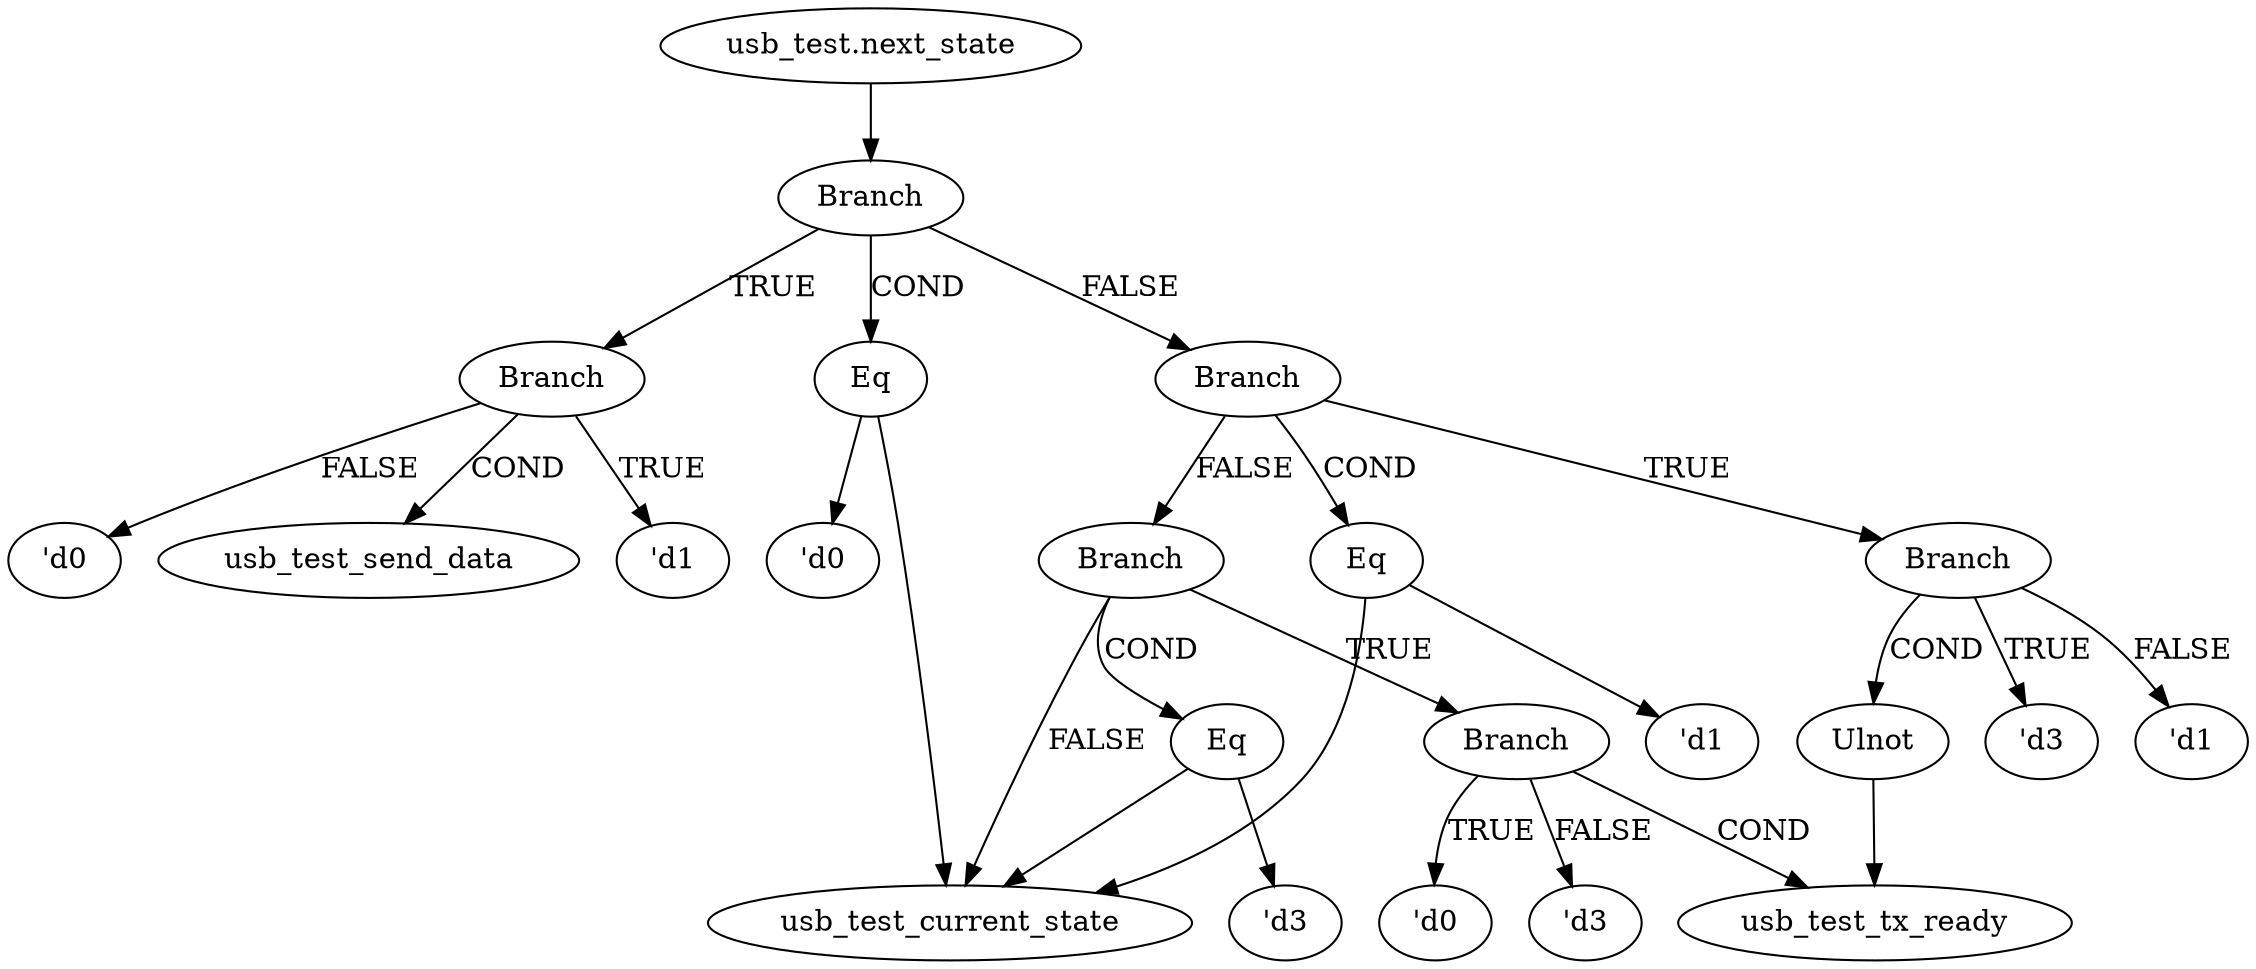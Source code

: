 strict digraph "" {
	node [label="\N"];
	"usb_test.next_state_graphrename_0"	[color=black,
		label="usb_test.next_state"];
	Branch_graphrename_1	[color=black,
		label=Branch];
	"usb_test.next_state_graphrename_0" -> Branch_graphrename_1	[color=black];
	Eq_graphrename_2	[color=black,
		label=Eq];
	Branch_graphrename_1 -> Eq_graphrename_2	[color=black,
		label=COND];
	Branch_graphrename_4	[color=black,
		label=Branch];
	Branch_graphrename_1 -> Branch_graphrename_4	[color=black,
		label=TRUE];
	Branch_graphrename_7	[color=black,
		label=Branch];
	Branch_graphrename_1 -> Branch_graphrename_7	[color=black,
		label=FALSE];
	usb_test_current_state	[color=black];
	Eq_graphrename_2 -> usb_test_current_state	[color=black];
	"'d0_graphrename_3"	[color=black,
		label="'d0"];
	Eq_graphrename_2 -> "'d0_graphrename_3"	[color=black];
	usb_test_send_data	[color=black];
	Branch_graphrename_4 -> usb_test_send_data	[color=black,
		label=COND];
	"'d1_graphrename_5"	[color=black,
		label="'d1"];
	Branch_graphrename_4 -> "'d1_graphrename_5"	[color=black,
		label=TRUE];
	"'d0_graphrename_6"	[color=black,
		label="'d0"];
	Branch_graphrename_4 -> "'d0_graphrename_6"	[color=black,
		label=FALSE];
	Eq_graphrename_8	[color=black,
		label=Eq];
	Branch_graphrename_7 -> Eq_graphrename_8	[color=black,
		label=COND];
	Branch_graphrename_10	[color=black,
		label=Branch];
	Branch_graphrename_7 -> Branch_graphrename_10	[color=black,
		label=TRUE];
	Branch_graphrename_14	[color=black,
		label=Branch];
	Branch_graphrename_7 -> Branch_graphrename_14	[color=black,
		label=FALSE];
	Eq_graphrename_8 -> usb_test_current_state	[color=black];
	"'d1_graphrename_9"	[color=black,
		label="'d1"];
	Eq_graphrename_8 -> "'d1_graphrename_9"	[color=black];
	Ulnot_graphrename_11	[color=black,
		label=Ulnot];
	Branch_graphrename_10 -> Ulnot_graphrename_11	[color=black,
		label=COND];
	"'d3_graphrename_12"	[color=black,
		label="'d3"];
	Branch_graphrename_10 -> "'d3_graphrename_12"	[color=black,
		label=TRUE];
	"'d1_graphrename_13"	[color=black,
		label="'d1"];
	Branch_graphrename_10 -> "'d1_graphrename_13"	[color=black,
		label=FALSE];
	usb_test_tx_ready	[color=black];
	Ulnot_graphrename_11 -> usb_test_tx_ready	[color=black];
	Branch_graphrename_14 -> usb_test_current_state	[color=black,
		label=FALSE];
	Eq_graphrename_15	[color=black,
		label=Eq];
	Branch_graphrename_14 -> Eq_graphrename_15	[color=black,
		label=COND];
	Branch_graphrename_17	[color=black,
		label=Branch];
	Branch_graphrename_14 -> Branch_graphrename_17	[color=black,
		label=TRUE];
	Eq_graphrename_15 -> usb_test_current_state	[color=black];
	"'d3_graphrename_16"	[color=black,
		label="'d3"];
	Eq_graphrename_15 -> "'d3_graphrename_16"	[color=black];
	Branch_graphrename_17 -> usb_test_tx_ready	[color=black,
		label=COND];
	"'d0_graphrename_18"	[color=black,
		label="'d0"];
	Branch_graphrename_17 -> "'d0_graphrename_18"	[color=black,
		label=TRUE];
	"'d3_graphrename_19"	[color=black,
		label="'d3"];
	Branch_graphrename_17 -> "'d3_graphrename_19"	[color=black,
		label=FALSE];
}
